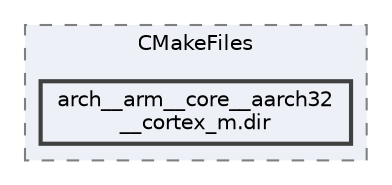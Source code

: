 digraph "build/zephyr/arch/arch/arm/core/aarch32/cortex_m/CMakeFiles/arch__arm__core__aarch32__cortex_m.dir"
{
 // LATEX_PDF_SIZE
  bgcolor="transparent";
  edge [fontname=Helvetica,fontsize=10,labelfontname=Helvetica,labelfontsize=10];
  node [fontname=Helvetica,fontsize=10,shape=box,height=0.2,width=0.4];
  compound=true
  subgraph clusterdir_262731cdd44068cf4a5d8c70c582f511 {
    graph [ bgcolor="#edf0f7", pencolor="grey50", label="CMakeFiles", fontname=Helvetica,fontsize=10 style="filled,dashed", URL="dir_262731cdd44068cf4a5d8c70c582f511.html",tooltip=""]
  dir_50fe4eddcd82f2a7085069590fbcab52 [label="arch__arm__core__aarch32\l__cortex_m.dir", fillcolor="#edf0f7", color="grey25", style="filled,bold", URL="dir_50fe4eddcd82f2a7085069590fbcab52.html",tooltip=""];
  }
}
